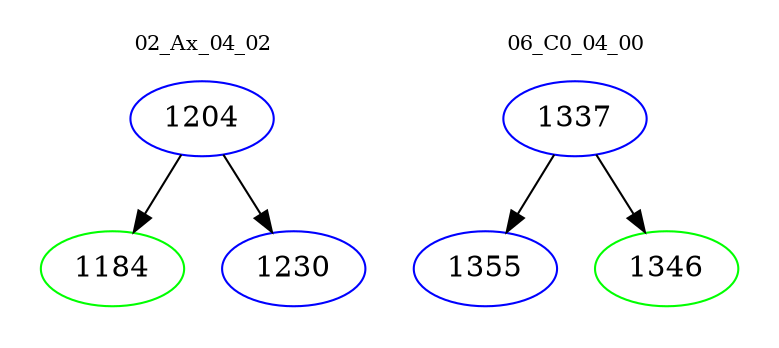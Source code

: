 digraph{
subgraph cluster_0 {
color = white
label = "02_Ax_04_02";
fontsize=10;
T0_1204 [label="1204", color="blue"]
T0_1204 -> T0_1184 [color="black"]
T0_1184 [label="1184", color="green"]
T0_1204 -> T0_1230 [color="black"]
T0_1230 [label="1230", color="blue"]
}
subgraph cluster_1 {
color = white
label = "06_C0_04_00";
fontsize=10;
T1_1337 [label="1337", color="blue"]
T1_1337 -> T1_1355 [color="black"]
T1_1355 [label="1355", color="blue"]
T1_1337 -> T1_1346 [color="black"]
T1_1346 [label="1346", color="green"]
}
}
